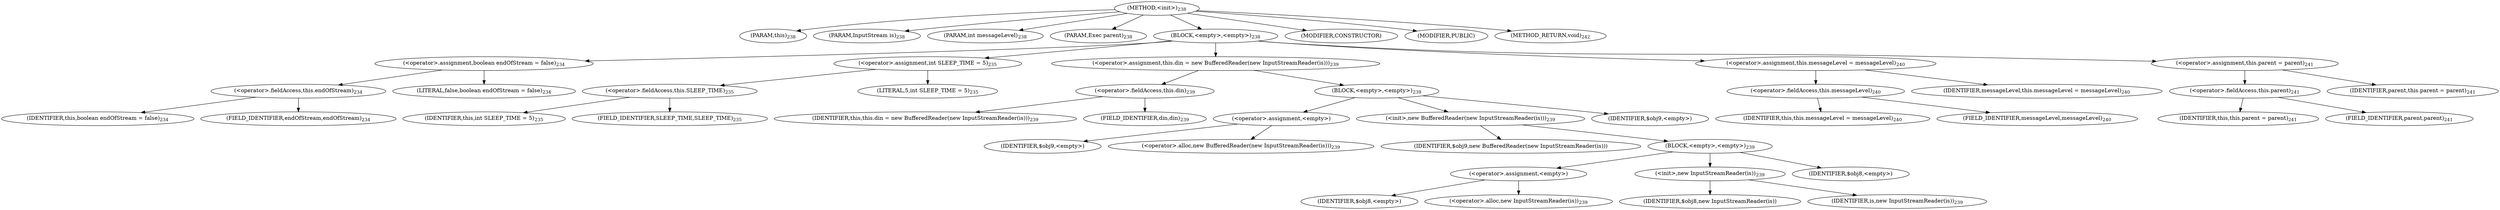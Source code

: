 digraph "&lt;init&gt;" {  
"584" [label = <(METHOD,&lt;init&gt;)<SUB>238</SUB>> ]
"29" [label = <(PARAM,this)<SUB>238</SUB>> ]
"585" [label = <(PARAM,InputStream is)<SUB>238</SUB>> ]
"586" [label = <(PARAM,int messageLevel)<SUB>238</SUB>> ]
"587" [label = <(PARAM,Exec parent)<SUB>238</SUB>> ]
"588" [label = <(BLOCK,&lt;empty&gt;,&lt;empty&gt;)<SUB>238</SUB>> ]
"589" [label = <(&lt;operator&gt;.assignment,boolean endOfStream = false)<SUB>234</SUB>> ]
"590" [label = <(&lt;operator&gt;.fieldAccess,this.endOfStream)<SUB>234</SUB>> ]
"591" [label = <(IDENTIFIER,this,boolean endOfStream = false)<SUB>234</SUB>> ]
"592" [label = <(FIELD_IDENTIFIER,endOfStream,endOfStream)<SUB>234</SUB>> ]
"593" [label = <(LITERAL,false,boolean endOfStream = false)<SUB>234</SUB>> ]
"594" [label = <(&lt;operator&gt;.assignment,int SLEEP_TIME = 5)<SUB>235</SUB>> ]
"595" [label = <(&lt;operator&gt;.fieldAccess,this.SLEEP_TIME)<SUB>235</SUB>> ]
"596" [label = <(IDENTIFIER,this,int SLEEP_TIME = 5)<SUB>235</SUB>> ]
"597" [label = <(FIELD_IDENTIFIER,SLEEP_TIME,SLEEP_TIME)<SUB>235</SUB>> ]
"598" [label = <(LITERAL,5,int SLEEP_TIME = 5)<SUB>235</SUB>> ]
"599" [label = <(&lt;operator&gt;.assignment,this.din = new BufferedReader(new InputStreamReader(is)))<SUB>239</SUB>> ]
"600" [label = <(&lt;operator&gt;.fieldAccess,this.din)<SUB>239</SUB>> ]
"28" [label = <(IDENTIFIER,this,this.din = new BufferedReader(new InputStreamReader(is)))<SUB>239</SUB>> ]
"601" [label = <(FIELD_IDENTIFIER,din,din)<SUB>239</SUB>> ]
"602" [label = <(BLOCK,&lt;empty&gt;,&lt;empty&gt;)<SUB>239</SUB>> ]
"603" [label = <(&lt;operator&gt;.assignment,&lt;empty&gt;)> ]
"604" [label = <(IDENTIFIER,$obj9,&lt;empty&gt;)> ]
"605" [label = <(&lt;operator&gt;.alloc,new BufferedReader(new InputStreamReader(is)))<SUB>239</SUB>> ]
"606" [label = <(&lt;init&gt;,new BufferedReader(new InputStreamReader(is)))<SUB>239</SUB>> ]
"607" [label = <(IDENTIFIER,$obj9,new BufferedReader(new InputStreamReader(is)))> ]
"608" [label = <(BLOCK,&lt;empty&gt;,&lt;empty&gt;)<SUB>239</SUB>> ]
"609" [label = <(&lt;operator&gt;.assignment,&lt;empty&gt;)> ]
"610" [label = <(IDENTIFIER,$obj8,&lt;empty&gt;)> ]
"611" [label = <(&lt;operator&gt;.alloc,new InputStreamReader(is))<SUB>239</SUB>> ]
"612" [label = <(&lt;init&gt;,new InputStreamReader(is))<SUB>239</SUB>> ]
"613" [label = <(IDENTIFIER,$obj8,new InputStreamReader(is))> ]
"614" [label = <(IDENTIFIER,is,new InputStreamReader(is))<SUB>239</SUB>> ]
"615" [label = <(IDENTIFIER,$obj8,&lt;empty&gt;)> ]
"616" [label = <(IDENTIFIER,$obj9,&lt;empty&gt;)> ]
"617" [label = <(&lt;operator&gt;.assignment,this.messageLevel = messageLevel)<SUB>240</SUB>> ]
"618" [label = <(&lt;operator&gt;.fieldAccess,this.messageLevel)<SUB>240</SUB>> ]
"30" [label = <(IDENTIFIER,this,this.messageLevel = messageLevel)<SUB>240</SUB>> ]
"619" [label = <(FIELD_IDENTIFIER,messageLevel,messageLevel)<SUB>240</SUB>> ]
"620" [label = <(IDENTIFIER,messageLevel,this.messageLevel = messageLevel)<SUB>240</SUB>> ]
"621" [label = <(&lt;operator&gt;.assignment,this.parent = parent)<SUB>241</SUB>> ]
"622" [label = <(&lt;operator&gt;.fieldAccess,this.parent)<SUB>241</SUB>> ]
"31" [label = <(IDENTIFIER,this,this.parent = parent)<SUB>241</SUB>> ]
"623" [label = <(FIELD_IDENTIFIER,parent,parent)<SUB>241</SUB>> ]
"624" [label = <(IDENTIFIER,parent,this.parent = parent)<SUB>241</SUB>> ]
"625" [label = <(MODIFIER,CONSTRUCTOR)> ]
"626" [label = <(MODIFIER,PUBLIC)> ]
"627" [label = <(METHOD_RETURN,void)<SUB>242</SUB>> ]
  "584" -> "29" 
  "584" -> "585" 
  "584" -> "586" 
  "584" -> "587" 
  "584" -> "588" 
  "584" -> "625" 
  "584" -> "626" 
  "584" -> "627" 
  "588" -> "589" 
  "588" -> "594" 
  "588" -> "599" 
  "588" -> "617" 
  "588" -> "621" 
  "589" -> "590" 
  "589" -> "593" 
  "590" -> "591" 
  "590" -> "592" 
  "594" -> "595" 
  "594" -> "598" 
  "595" -> "596" 
  "595" -> "597" 
  "599" -> "600" 
  "599" -> "602" 
  "600" -> "28" 
  "600" -> "601" 
  "602" -> "603" 
  "602" -> "606" 
  "602" -> "616" 
  "603" -> "604" 
  "603" -> "605" 
  "606" -> "607" 
  "606" -> "608" 
  "608" -> "609" 
  "608" -> "612" 
  "608" -> "615" 
  "609" -> "610" 
  "609" -> "611" 
  "612" -> "613" 
  "612" -> "614" 
  "617" -> "618" 
  "617" -> "620" 
  "618" -> "30" 
  "618" -> "619" 
  "621" -> "622" 
  "621" -> "624" 
  "622" -> "31" 
  "622" -> "623" 
}
